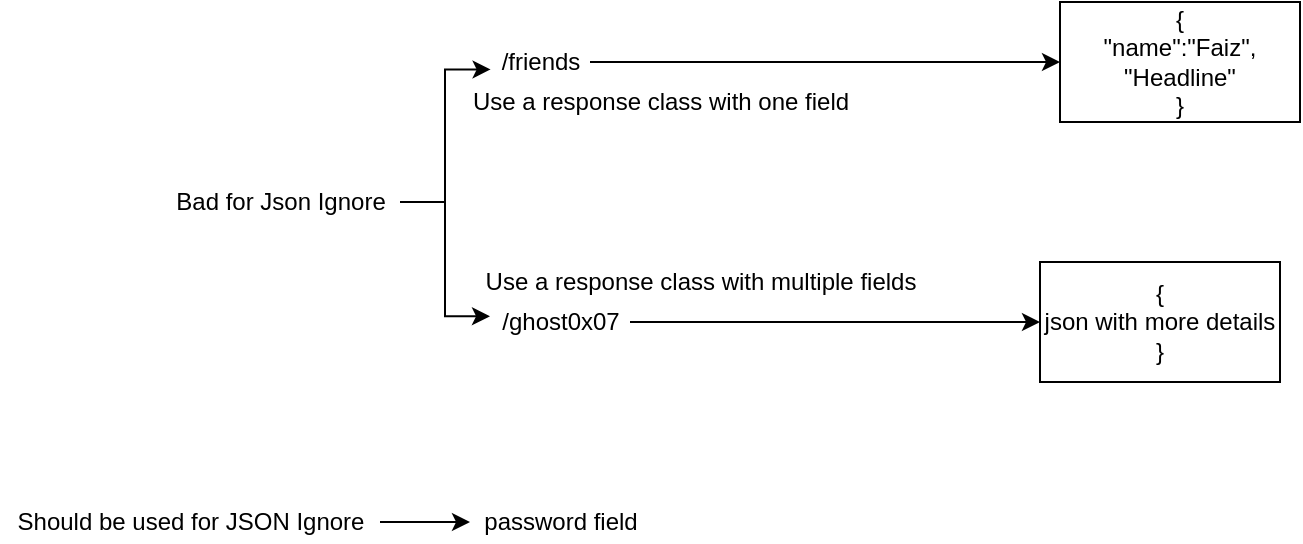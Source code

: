 <mxfile version="14.4.3" type="device" pages="6"><diagram id="vs1zwsJCMgfAysc4FMAo" name="JSON Ignore Issues"><mxGraphModel dx="2512" dy="822" grid="1" gridSize="10" guides="1" tooltips="1" connect="1" arrows="1" fold="1" page="1" pageScale="1" pageWidth="850" pageHeight="1100" math="0" shadow="0"><root><mxCell id="0"/><mxCell id="1" parent="0"/><mxCell id="F5QR_oAaJlvIpPmbek5p-10" style="edgeStyle=orthogonalEdgeStyle;rounded=0;orthogonalLoop=1;jettySize=auto;html=1;" parent="1" source="F5QR_oAaJlvIpPmbek5p-2" target="F5QR_oAaJlvIpPmbek5p-3" edge="1"><mxGeometry relative="1" as="geometry"/></mxCell><mxCell id="F5QR_oAaJlvIpPmbek5p-2" value="/friends" style="text;html=1;align=center;verticalAlign=middle;resizable=0;points=[];autosize=1;" parent="1" vertex="1"><mxGeometry x="165" y="230" width="50" height="20" as="geometry"/></mxCell><mxCell id="F5QR_oAaJlvIpPmbek5p-3" value="{&lt;br&gt;&quot;name&quot;:&quot;Faiz&quot;,&lt;br&gt;&quot;Headline&quot;&lt;br&gt;}" style="whiteSpace=wrap;html=1;" parent="1" vertex="1"><mxGeometry x="450" y="210" width="120" height="60" as="geometry"/></mxCell><mxCell id="F5QR_oAaJlvIpPmbek5p-11" style="edgeStyle=orthogonalEdgeStyle;rounded=0;orthogonalLoop=1;jettySize=auto;html=1;entryX=0;entryY=0.5;entryDx=0;entryDy=0;" parent="1" source="F5QR_oAaJlvIpPmbek5p-4" target="F5QR_oAaJlvIpPmbek5p-5" edge="1"><mxGeometry relative="1" as="geometry"/></mxCell><mxCell id="F5QR_oAaJlvIpPmbek5p-4" value="/ghost0x07" style="text;html=1;align=center;verticalAlign=middle;resizable=0;points=[];autosize=1;" parent="1" vertex="1"><mxGeometry x="165" y="360" width="70" height="20" as="geometry"/></mxCell><mxCell id="F5QR_oAaJlvIpPmbek5p-5" value="{&lt;br&gt;json with more details&lt;br&gt;}" style="whiteSpace=wrap;html=1;" parent="1" vertex="1"><mxGeometry x="440" y="340" width="120" height="60" as="geometry"/></mxCell><mxCell id="F5QR_oAaJlvIpPmbek5p-6" value="password field" style="text;html=1;align=center;verticalAlign=middle;resizable=0;points=[];autosize=1;" parent="1" vertex="1"><mxGeometry x="155" y="460" width="90" height="20" as="geometry"/></mxCell><mxCell id="F5QR_oAaJlvIpPmbek5p-8" style="edgeStyle=orthogonalEdgeStyle;rounded=0;orthogonalLoop=1;jettySize=auto;html=1;entryX=0.006;entryY=0.686;entryDx=0;entryDy=0;entryPerimeter=0;" parent="1" source="F5QR_oAaJlvIpPmbek5p-7" target="F5QR_oAaJlvIpPmbek5p-2" edge="1"><mxGeometry relative="1" as="geometry"/></mxCell><mxCell id="F5QR_oAaJlvIpPmbek5p-9" style="edgeStyle=orthogonalEdgeStyle;rounded=0;orthogonalLoop=1;jettySize=auto;html=1;entryX=0;entryY=0.357;entryDx=0;entryDy=0;entryPerimeter=0;" parent="1" source="F5QR_oAaJlvIpPmbek5p-7" target="F5QR_oAaJlvIpPmbek5p-4" edge="1"><mxGeometry relative="1" as="geometry"/></mxCell><mxCell id="F5QR_oAaJlvIpPmbek5p-7" value="Bad for Json Ignore" style="text;html=1;align=center;verticalAlign=middle;resizable=0;points=[];autosize=1;" parent="1" vertex="1"><mxGeometry y="300" width="120" height="20" as="geometry"/></mxCell><mxCell id="F5QR_oAaJlvIpPmbek5p-13" style="edgeStyle=orthogonalEdgeStyle;rounded=0;orthogonalLoop=1;jettySize=auto;html=1;" parent="1" source="F5QR_oAaJlvIpPmbek5p-12" target="F5QR_oAaJlvIpPmbek5p-6" edge="1"><mxGeometry relative="1" as="geometry"/></mxCell><mxCell id="F5QR_oAaJlvIpPmbek5p-12" value="Should be used for JSON Ignore" style="text;html=1;align=center;verticalAlign=middle;resizable=0;points=[];autosize=1;" parent="1" vertex="1"><mxGeometry x="-80" y="460" width="190" height="20" as="geometry"/></mxCell><mxCell id="F5QR_oAaJlvIpPmbek5p-15" value="Use a response class with one field" style="text;html=1;align=center;verticalAlign=middle;resizable=0;points=[];autosize=1;" parent="1" vertex="1"><mxGeometry x="150" y="250" width="200" height="20" as="geometry"/></mxCell><mxCell id="F5QR_oAaJlvIpPmbek5p-16" value="Use a response class with multiple fields" style="text;html=1;align=center;verticalAlign=middle;resizable=0;points=[];autosize=1;" parent="1" vertex="1"><mxGeometry x="155" y="340" width="230" height="20" as="geometry"/></mxCell></root></mxGraphModel></diagram><diagram id="OePsOs2jN_VARXBi1wXd" name="Objects and Null"><mxGraphModel dx="1673" dy="967" grid="1" gridSize="10" guides="1" tooltips="1" connect="1" arrows="1" fold="1" page="1" pageScale="1" pageWidth="850" pageHeight="1100" math="0" shadow="0"><root><mxCell id="zKt8XuOBOq3faMp5qal7-0"/><mxCell id="zKt8XuOBOq3faMp5qal7-1" parent="zKt8XuOBOq3faMp5qal7-0"/><mxCell id="zKt8XuOBOq3faMp5qal7-2" value="private Set&amp;lt;String&amp;gt; books;" style="text;html=1;align=center;verticalAlign=middle;resizable=0;points=[];autosize=1;" vertex="1" parent="zKt8XuOBOq3faMp5qal7-1"><mxGeometry x="245" y="70" width="160" height="20" as="geometry"/></mxCell><mxCell id="zKt8XuOBOq3faMp5qal7-5" value="Empty/null" style="whiteSpace=wrap;html=1;" vertex="1" parent="zKt8XuOBOq3faMp5qal7-1"><mxGeometry x="425" y="430" width="120" height="60" as="geometry"/></mxCell><mxCell id="zKt8XuOBOq3faMp5qal7-6" value="private Set&amp;lt;String&amp;gt; books = new HashSet&amp;lt;String&amp;gt;();" style="text;html=1;align=center;verticalAlign=middle;resizable=0;points=[];autosize=1;" vertex="1" parent="zKt8XuOBOq3faMp5qal7-1"><mxGeometry x="210" y="330" width="300" height="20" as="geometry"/></mxCell><mxCell id="zKt8XuOBOq3faMp5qal7-12" style="edgeStyle=orthogonalEdgeStyle;rounded=0;orthogonalLoop=1;jettySize=auto;html=1;" edge="1" parent="zKt8XuOBOq3faMp5qal7-1" source="zKt8XuOBOq3faMp5qal7-7" target="zKt8XuOBOq3faMp5qal7-5"><mxGeometry relative="1" as="geometry"/></mxCell><mxCell id="zKt8XuOBOq3faMp5qal7-7" value="0x211267" style="whiteSpace=wrap;html=1;" vertex="1" parent="zKt8XuOBOq3faMp5qal7-1"><mxGeometry x="210" y="430" width="120" height="60" as="geometry"/></mxCell><mxCell id="zKt8XuOBOq3faMp5qal7-8" value="null" style="whiteSpace=wrap;html=1;" vertex="1" parent="zKt8XuOBOq3faMp5qal7-1"><mxGeometry x="270" y="110" width="120" height="60" as="geometry"/></mxCell><mxCell id="zKt8XuOBOq3faMp5qal7-9" value="books" style="text;html=1;align=center;verticalAlign=middle;resizable=0;points=[];autosize=1;" vertex="1" parent="zKt8XuOBOq3faMp5qal7-1"><mxGeometry x="305" y="180" width="50" height="20" as="geometry"/></mxCell><mxCell id="zKt8XuOBOq3faMp5qal7-10" value="books" style="text;html=1;align=center;verticalAlign=middle;resizable=0;points=[];autosize=1;" vertex="1" parent="zKt8XuOBOq3faMp5qal7-1"><mxGeometry x="245" y="500" width="50" height="20" as="geometry"/></mxCell><mxCell id="zKt8XuOBOq3faMp5qal7-11" value="Hashset" style="text;html=1;align=center;verticalAlign=middle;resizable=0;points=[];autosize=1;" vertex="1" parent="zKt8XuOBOq3faMp5qal7-1"><mxGeometry x="450" y="500" width="60" height="20" as="geometry"/></mxCell></root></mxGraphModel></diagram><diagram id="m2wd3IAW56DDETyAjLcL" name="Architecture"><mxGraphModel dx="1515" dy="329" grid="1" gridSize="10" guides="1" tooltips="1" connect="1" arrows="1" fold="1" page="1" pageScale="1" pageWidth="850" pageHeight="1100" math="0" shadow="0"><root><mxCell id="hu4MHRrZsPbitcZD-IxU-0"/><mxCell id="hu4MHRrZsPbitcZD-IxU-1" parent="hu4MHRrZsPbitcZD-IxU-0"/><mxCell id="hu4MHRrZsPbitcZD-IxU-5" style="edgeStyle=orthogonalEdgeStyle;rounded=0;orthogonalLoop=1;jettySize=auto;html=1;" parent="hu4MHRrZsPbitcZD-IxU-1" source="hu4MHRrZsPbitcZD-IxU-2" target="hu4MHRrZsPbitcZD-IxU-4" edge="1"><mxGeometry relative="1" as="geometry"><Array as="points"><mxPoint x="420" y="70"/><mxPoint x="420" y="70"/></Array></mxGeometry></mxCell><mxCell id="hu4MHRrZsPbitcZD-IxU-2" value="Client" style="whiteSpace=wrap;html=1;" parent="hu4MHRrZsPbitcZD-IxU-1" vertex="1"><mxGeometry x="110" y="60" width="120" height="60" as="geometry"/></mxCell><mxCell id="hu4MHRrZsPbitcZD-IxU-6" style="edgeStyle=orthogonalEdgeStyle;rounded=0;orthogonalLoop=1;jettySize=auto;html=1;" parent="hu4MHRrZsPbitcZD-IxU-1" source="hu4MHRrZsPbitcZD-IxU-4" edge="1"><mxGeometry relative="1" as="geometry"><mxPoint x="230" y="110" as="targetPoint"/><Array as="points"><mxPoint x="230" y="110"/></Array></mxGeometry></mxCell><mxCell id="hu4MHRrZsPbitcZD-IxU-4" value="Server" style="whiteSpace=wrap;html=1;" parent="hu4MHRrZsPbitcZD-IxU-1" vertex="1"><mxGeometry x="490" y="60" width="120" height="60" as="geometry"/></mxCell><mxCell id="hu4MHRrZsPbitcZD-IxU-7" value="Request" style="text;html=1;align=center;verticalAlign=middle;resizable=0;points=[];autosize=1;" parent="hu4MHRrZsPbitcZD-IxU-1" vertex="1"><mxGeometry x="335" y="40" width="60" height="20" as="geometry"/></mxCell><mxCell id="hu4MHRrZsPbitcZD-IxU-8" value="Response" style="text;html=1;align=center;verticalAlign=middle;resizable=0;points=[];autosize=1;" parent="hu4MHRrZsPbitcZD-IxU-1" vertex="1"><mxGeometry x="330" y="90" width="70" height="20" as="geometry"/></mxCell><mxCell id="hu4MHRrZsPbitcZD-IxU-15" style="edgeStyle=orthogonalEdgeStyle;rounded=0;orthogonalLoop=1;jettySize=auto;html=1;entryX=0;entryY=0.5;entryDx=0;entryDy=0;" parent="hu4MHRrZsPbitcZD-IxU-1" source="hu4MHRrZsPbitcZD-IxU-9" target="hu4MHRrZsPbitcZD-IxU-11" edge="1"><mxGeometry relative="1" as="geometry"><Array as="points"><mxPoint x="355" y="230"/><mxPoint x="355" y="195"/></Array></mxGeometry></mxCell><mxCell id="hu4MHRrZsPbitcZD-IxU-9" value="Client" style="whiteSpace=wrap;html=1;" parent="hu4MHRrZsPbitcZD-IxU-1" vertex="1"><mxGeometry x="110" y="220" width="120" height="60" as="geometry"/></mxCell><mxCell id="hu4MHRrZsPbitcZD-IxU-10" value="Server" style="whiteSpace=wrap;html=1;" parent="hu4MHRrZsPbitcZD-IxU-1" vertex="1"><mxGeometry x="590" y="180" width="50" height="120" as="geometry"/></mxCell><mxCell id="hu4MHRrZsPbitcZD-IxU-11" value="Input" style="whiteSpace=wrap;html=1;" parent="hu4MHRrZsPbitcZD-IxU-1" vertex="1"><mxGeometry x="480" y="180" width="110" height="30" as="geometry"/></mxCell><mxCell id="hu4MHRrZsPbitcZD-IxU-12" value="Process" style="whiteSpace=wrap;html=1;" parent="hu4MHRrZsPbitcZD-IxU-1" vertex="1"><mxGeometry x="480" y="210" width="110" height="60" as="geometry"/></mxCell><mxCell id="hu4MHRrZsPbitcZD-IxU-16" style="edgeStyle=orthogonalEdgeStyle;rounded=0;orthogonalLoop=1;jettySize=auto;html=1;entryX=1;entryY=0.75;entryDx=0;entryDy=0;" parent="hu4MHRrZsPbitcZD-IxU-1" source="hu4MHRrZsPbitcZD-IxU-13" target="hu4MHRrZsPbitcZD-IxU-9" edge="1"><mxGeometry relative="1" as="geometry"/></mxCell><mxCell id="hu4MHRrZsPbitcZD-IxU-13" value="Output" style="whiteSpace=wrap;html=1;" parent="hu4MHRrZsPbitcZD-IxU-1" vertex="1"><mxGeometry x="480" y="270" width="110" height="30" as="geometry"/></mxCell><mxCell id="hu4MHRrZsPbitcZD-IxU-19" value="Input" style="whiteSpace=wrap;html=1;" parent="hu4MHRrZsPbitcZD-IxU-1" vertex="1"><mxGeometry x="200" y="550" width="120" height="60" as="geometry"/></mxCell><mxCell id="hu4MHRrZsPbitcZD-IxU-20" value="Process" style="whiteSpace=wrap;html=1;" parent="hu4MHRrZsPbitcZD-IxU-1" vertex="1"><mxGeometry x="320" y="550" width="220" height="60" as="geometry"/></mxCell><mxCell id="hu4MHRrZsPbitcZD-IxU-22" value="Output" style="whiteSpace=wrap;html=1;" parent="hu4MHRrZsPbitcZD-IxU-1" vertex="1"><mxGeometry x="540" y="550" width="120" height="60" as="geometry"/></mxCell><mxCell id="hu4MHRrZsPbitcZD-IxU-23" value="Controller" style="whiteSpace=wrap;html=1;" parent="hu4MHRrZsPbitcZD-IxU-1" vertex="1"><mxGeometry x="200" y="490" width="460" height="60" as="geometry"/></mxCell><mxCell id="hu4MHRrZsPbitcZD-IxU-25" value="Input" style="whiteSpace=wrap;html=1;" parent="hu4MHRrZsPbitcZD-IxU-1" vertex="1"><mxGeometry x="180" y="770" width="120" height="60" as="geometry"/></mxCell><mxCell id="hu4MHRrZsPbitcZD-IxU-31" style="edgeStyle=orthogonalEdgeStyle;rounded=0;orthogonalLoop=1;jettySize=auto;html=1;" parent="hu4MHRrZsPbitcZD-IxU-1" source="hu4MHRrZsPbitcZD-IxU-26" edge="1"><mxGeometry relative="1" as="geometry"><mxPoint x="410" y="940" as="targetPoint"/></mxGeometry></mxCell><mxCell id="hu4MHRrZsPbitcZD-IxU-26" value="Process" style="whiteSpace=wrap;html=1;" parent="hu4MHRrZsPbitcZD-IxU-1" vertex="1"><mxGeometry x="300" y="770" width="220" height="60" as="geometry"/></mxCell><mxCell id="hu4MHRrZsPbitcZD-IxU-37" style="edgeStyle=orthogonalEdgeStyle;rounded=0;orthogonalLoop=1;jettySize=auto;html=1;entryX=-0.028;entryY=0.198;entryDx=0;entryDy=0;entryPerimeter=0;" parent="hu4MHRrZsPbitcZD-IxU-1" source="hu4MHRrZsPbitcZD-IxU-27" target="hu4MHRrZsPbitcZD-IxU-38" edge="1"><mxGeometry relative="1" as="geometry"><mxPoint x="760" y="800" as="targetPoint"/><Array as="points"/></mxGeometry></mxCell><mxCell id="hu4MHRrZsPbitcZD-IxU-27" value="Output" style="whiteSpace=wrap;html=1;" parent="hu4MHRrZsPbitcZD-IxU-1" vertex="1"><mxGeometry x="520" y="770" width="120" height="60" as="geometry"/></mxCell><mxCell id="hu4MHRrZsPbitcZD-IxU-28" value="@RestController" style="whiteSpace=wrap;html=1;" parent="hu4MHRrZsPbitcZD-IxU-1" vertex="1"><mxGeometry x="180" y="710" width="460" height="60" as="geometry"/></mxCell><mxCell id="hu4MHRrZsPbitcZD-IxU-30" style="edgeStyle=orthogonalEdgeStyle;rounded=0;orthogonalLoop=1;jettySize=auto;html=1;entryX=0;entryY=0.5;entryDx=0;entryDy=0;" parent="hu4MHRrZsPbitcZD-IxU-1" source="hu4MHRrZsPbitcZD-IxU-29" target="hu4MHRrZsPbitcZD-IxU-25" edge="1"><mxGeometry relative="1" as="geometry"/></mxCell><mxCell id="hu4MHRrZsPbitcZD-IxU-29" value="HTTP Request" style="whiteSpace=wrap;html=1;" parent="hu4MHRrZsPbitcZD-IxU-1" vertex="1"><mxGeometry x="-130" y="710" width="120" height="420" as="geometry"/></mxCell><mxCell id="hu4MHRrZsPbitcZD-IxU-34" style="edgeStyle=orthogonalEdgeStyle;rounded=0;orthogonalLoop=1;jettySize=auto;html=1;entryX=0.5;entryY=0;entryDx=0;entryDy=0;" parent="hu4MHRrZsPbitcZD-IxU-1" source="hu4MHRrZsPbitcZD-IxU-32" target="hu4MHRrZsPbitcZD-IxU-35" edge="1"><mxGeometry relative="1" as="geometry"><mxPoint x="410" y="1050" as="targetPoint"/></mxGeometry></mxCell><mxCell id="hu4MHRrZsPbitcZD-IxU-39" value="" style="edgeStyle=orthogonalEdgeStyle;rounded=0;orthogonalLoop=1;jettySize=auto;html=1;" parent="hu4MHRrZsPbitcZD-IxU-1" source="hu4MHRrZsPbitcZD-IxU-32" target="hu4MHRrZsPbitcZD-IxU-26" edge="1"><mxGeometry relative="1" as="geometry"/></mxCell><mxCell id="hu4MHRrZsPbitcZD-IxU-32" value="Service" style="whiteSpace=wrap;html=1;" parent="hu4MHRrZsPbitcZD-IxU-1" vertex="1"><mxGeometry x="350" y="940" width="120" height="60" as="geometry"/></mxCell><mxCell id="hu4MHRrZsPbitcZD-IxU-35" value="Service Implementation" style="whiteSpace=wrap;html=1;" parent="hu4MHRrZsPbitcZD-IxU-1" vertex="1"><mxGeometry x="350" y="1070" width="120" height="60" as="geometry"/></mxCell><mxCell id="hu4MHRrZsPbitcZD-IxU-38" value="HTTP Response" style="whiteSpace=wrap;html=1;" parent="hu4MHRrZsPbitcZD-IxU-1" vertex="1"><mxGeometry x="770" y="720" width="120" height="400" as="geometry"/></mxCell><mxCell id="hu4MHRrZsPbitcZD-IxU-40" value="@RequestMapping" style="whiteSpace=wrap;html=1;" parent="hu4MHRrZsPbitcZD-IxU-1" vertex="1"><mxGeometry x="180" y="1320" width="120" height="60" as="geometry"/></mxCell><mxCell id="hu4MHRrZsPbitcZD-IxU-41" style="edgeStyle=orthogonalEdgeStyle;rounded=0;orthogonalLoop=1;jettySize=auto;html=1;" parent="hu4MHRrZsPbitcZD-IxU-1" source="hu4MHRrZsPbitcZD-IxU-42" edge="1"><mxGeometry relative="1" as="geometry"><mxPoint x="410" y="1490" as="targetPoint"/></mxGeometry></mxCell><mxCell id="hu4MHRrZsPbitcZD-IxU-42" value="Process" style="whiteSpace=wrap;html=1;" parent="hu4MHRrZsPbitcZD-IxU-1" vertex="1"><mxGeometry x="300" y="1320" width="220" height="60" as="geometry"/></mxCell><mxCell id="hu4MHRrZsPbitcZD-IxU-44" value="Header is todo" style="whiteSpace=wrap;html=1;" parent="hu4MHRrZsPbitcZD-IxU-1" vertex="1"><mxGeometry x="520" y="1320" width="120" height="60" as="geometry"/></mxCell><mxCell id="hu4MHRrZsPbitcZD-IxU-45" value="@RestController" style="whiteSpace=wrap;html=1;" parent="hu4MHRrZsPbitcZD-IxU-1" vertex="1"><mxGeometry x="180" y="1260" width="460" height="60" as="geometry"/></mxCell><mxCell id="hu4MHRrZsPbitcZD-IxU-47" value="HTTP Request" style="whiteSpace=wrap;html=1;" parent="hu4MHRrZsPbitcZD-IxU-1" vertex="1"><mxGeometry x="-180" y="1260" width="100" height="420" as="geometry"/></mxCell><mxCell id="hu4MHRrZsPbitcZD-IxU-48" style="edgeStyle=orthogonalEdgeStyle;rounded=0;orthogonalLoop=1;jettySize=auto;html=1;entryX=0.464;entryY=-0.022;entryDx=0;entryDy=0;entryPerimeter=0;" parent="hu4MHRrZsPbitcZD-IxU-1" source="hu4MHRrZsPbitcZD-IxU-50" target="9wCbcCjDRB98v-EEa5ZU-0" edge="1"><mxGeometry relative="1" as="geometry"><mxPoint x="410" y="1600" as="targetPoint"/></mxGeometry></mxCell><mxCell id="hu4MHRrZsPbitcZD-IxU-49" value="" style="edgeStyle=orthogonalEdgeStyle;rounded=0;orthogonalLoop=1;jettySize=auto;html=1;" parent="hu4MHRrZsPbitcZD-IxU-1" source="hu4MHRrZsPbitcZD-IxU-50" target="hu4MHRrZsPbitcZD-IxU-42" edge="1"><mxGeometry relative="1" as="geometry"/></mxCell><mxCell id="hu4MHRrZsPbitcZD-IxU-50" value="AuthorService" style="whiteSpace=wrap;html=1;" parent="hu4MHRrZsPbitcZD-IxU-1" vertex="1"><mxGeometry x="350" y="1490" width="120" height="60" as="geometry"/></mxCell><mxCell id="hu4MHRrZsPbitcZD-IxU-51" value="ListAuthorCRUDService" style="whiteSpace=wrap;html=1;" parent="hu4MHRrZsPbitcZD-IxU-1" vertex="1"><mxGeometry x="250" y="1760" width="135" height="80" as="geometry"/></mxCell><mxCell id="hu4MHRrZsPbitcZD-IxU-52" value="HTTP Response" style="whiteSpace=wrap;html=1;" parent="hu4MHRrZsPbitcZD-IxU-1" vertex="1"><mxGeometry x="870" y="1270" width="110" height="420" as="geometry"/></mxCell><mxCell id="hu4MHRrZsPbitcZD-IxU-60" style="edgeStyle=orthogonalEdgeStyle;rounded=0;orthogonalLoop=1;jettySize=auto;html=1;entryX=0;entryY=0.5;entryDx=0;entryDy=0;" parent="hu4MHRrZsPbitcZD-IxU-1" source="hu4MHRrZsPbitcZD-IxU-54" target="hu4MHRrZsPbitcZD-IxU-58" edge="1"><mxGeometry relative="1" as="geometry"/></mxCell><mxCell id="hu4MHRrZsPbitcZD-IxU-54" value="(Body)&lt;br&gt;JSON" style="whiteSpace=wrap;html=1;imageHeight=21;" parent="hu4MHRrZsPbitcZD-IxU-1" vertex="1"><mxGeometry x="-80" y="1400" width="120" height="280" as="geometry"/></mxCell><mxCell id="hu4MHRrZsPbitcZD-IxU-59" style="edgeStyle=orthogonalEdgeStyle;rounded=0;orthogonalLoop=1;jettySize=auto;html=1;entryX=0;entryY=0.5;entryDx=0;entryDy=0;" parent="hu4MHRrZsPbitcZD-IxU-1" source="hu4MHRrZsPbitcZD-IxU-55" target="hu4MHRrZsPbitcZD-IxU-40" edge="1"><mxGeometry relative="1" as="geometry"/></mxCell><mxCell id="hu4MHRrZsPbitcZD-IxU-55" value="(Header)&lt;br&gt;Path&lt;br&gt;Method" style="whiteSpace=wrap;html=1;imageHeight=21;" parent="hu4MHRrZsPbitcZD-IxU-1" vertex="1"><mxGeometry x="-80" y="1260" width="120" height="140" as="geometry"/></mxCell><mxCell id="hu4MHRrZsPbitcZD-IxU-56" value="(Body)&lt;br&gt;Json" style="whiteSpace=wrap;html=1;imageHeight=21;" parent="hu4MHRrZsPbitcZD-IxU-1" vertex="1"><mxGeometry x="750" y="1410" width="120" height="280" as="geometry"/></mxCell><mxCell id="hu4MHRrZsPbitcZD-IxU-57" value="Header" style="whiteSpace=wrap;html=1;imageHeight=21;" parent="hu4MHRrZsPbitcZD-IxU-1" vertex="1"><mxGeometry x="750" y="1270" width="120" height="140" as="geometry"/></mxCell><mxCell id="hu4MHRrZsPbitcZD-IxU-61" style="edgeStyle=orthogonalEdgeStyle;rounded=0;orthogonalLoop=1;jettySize=auto;html=1;entryX=0.5;entryY=0;entryDx=0;entryDy=0;" parent="hu4MHRrZsPbitcZD-IxU-1" source="hu4MHRrZsPbitcZD-IxU-58" target="hu4MHRrZsPbitcZD-IxU-62" edge="1"><mxGeometry relative="1" as="geometry"><mxPoint x="240" y="1500" as="targetPoint"/></mxGeometry></mxCell><mxCell id="hu4MHRrZsPbitcZD-IxU-58" value="@RequestBody" style="whiteSpace=wrap;html=1;" parent="hu4MHRrZsPbitcZD-IxU-1" vertex="1"><mxGeometry x="180" y="1380" width="120" height="60" as="geometry"/></mxCell><mxCell id="hu4MHRrZsPbitcZD-IxU-69" style="edgeStyle=orthogonalEdgeStyle;rounded=0;orthogonalLoop=1;jettySize=auto;html=1;entryX=0.5;entryY=1;entryDx=0;entryDy=0;" parent="hu4MHRrZsPbitcZD-IxU-1" source="hu4MHRrZsPbitcZD-IxU-62" target="hu4MHRrZsPbitcZD-IxU-58" edge="1"><mxGeometry relative="1" as="geometry"/></mxCell><mxCell id="hu4MHRrZsPbitcZD-IxU-62" value="Author" style="whiteSpace=wrap;html=1;" parent="hu4MHRrZsPbitcZD-IxU-1" vertex="1"><mxGeometry x="120" y="1590" width="120" height="60" as="geometry"/></mxCell><mxCell id="hu4MHRrZsPbitcZD-IxU-65" style="edgeStyle=orthogonalEdgeStyle;rounded=0;orthogonalLoop=1;jettySize=auto;html=1;entryX=0.5;entryY=0;entryDx=0;entryDy=0;" parent="hu4MHRrZsPbitcZD-IxU-1" source="hu4MHRrZsPbitcZD-IxU-63" target="hu4MHRrZsPbitcZD-IxU-64" edge="1"><mxGeometry relative="1" as="geometry"/></mxCell><mxCell id="hu4MHRrZsPbitcZD-IxU-67" style="edgeStyle=orthogonalEdgeStyle;rounded=0;orthogonalLoop=1;jettySize=auto;html=1;" parent="hu4MHRrZsPbitcZD-IxU-1" source="hu4MHRrZsPbitcZD-IxU-63" target="hu4MHRrZsPbitcZD-IxU-56" edge="1"><mxGeometry relative="1" as="geometry"/></mxCell><mxCell id="hu4MHRrZsPbitcZD-IxU-63" value="ResponseBody" style="whiteSpace=wrap;html=1;" parent="hu4MHRrZsPbitcZD-IxU-1" vertex="1"><mxGeometry x="520" y="1380" width="120" height="60" as="geometry"/></mxCell><mxCell id="hu4MHRrZsPbitcZD-IxU-68" style="edgeStyle=orthogonalEdgeStyle;rounded=0;orthogonalLoop=1;jettySize=auto;html=1;" parent="hu4MHRrZsPbitcZD-IxU-1" source="hu4MHRrZsPbitcZD-IxU-64" target="hu4MHRrZsPbitcZD-IxU-63" edge="1"><mxGeometry relative="1" as="geometry"/></mxCell><mxCell id="hu4MHRrZsPbitcZD-IxU-64" value="ResponseAuthor" style="whiteSpace=wrap;html=1;" parent="hu4MHRrZsPbitcZD-IxU-1" vertex="1"><mxGeometry x="520" y="1590" width="120" height="60" as="geometry"/></mxCell><mxCell id="hu4MHRrZsPbitcZD-IxU-70" value="@Autowired" style="text;html=1;align=center;verticalAlign=middle;resizable=0;points=[];autosize=1;" parent="hu4MHRrZsPbitcZD-IxU-1" vertex="1"><mxGeometry x="240" y="1740" width="80" height="20" as="geometry"/></mxCell><mxCell id="9wCbcCjDRB98v-EEa5ZU-0" value="DBAuthorCRUDService" style="whiteSpace=wrap;html=1;" vertex="1" parent="hu4MHRrZsPbitcZD-IxU-1"><mxGeometry x="440" y="1760" width="140" height="80" as="geometry"/></mxCell></root></mxGraphModel></diagram><diagram id="bjtwbkMzUzCTwnhuA7g1" name="H2"><mxGraphModel dx="750" dy="329" grid="1" gridSize="10" guides="1" tooltips="1" connect="1" arrows="1" fold="1" page="1" pageScale="1" pageWidth="850" pageHeight="1100" math="0" shadow="0"><root><mxCell id="f4Oc-iGtJGcGsopDjz5_-0"/><mxCell id="f4Oc-iGtJGcGsopDjz5_-1" parent="f4Oc-iGtJGcGsopDjz5_-0"/><mxCell id="f4Oc-iGtJGcGsopDjz5_-6" style="edgeStyle=orthogonalEdgeStyle;rounded=0;orthogonalLoop=1;jettySize=auto;html=1;entryX=0;entryY=0.25;entryDx=0;entryDy=0;" edge="1" parent="f4Oc-iGtJGcGsopDjz5_-1" source="f4Oc-iGtJGcGsopDjz5_-2" target="f4Oc-iGtJGcGsopDjz5_-3"><mxGeometry relative="1" as="geometry"/></mxCell><mxCell id="f4Oc-iGtJGcGsopDjz5_-2" value="Spring Boot Application" style="whiteSpace=wrap;html=1;" vertex="1" parent="f4Oc-iGtJGcGsopDjz5_-1"><mxGeometry x="330" y="30" width="120" height="60" as="geometry"/></mxCell><mxCell id="f4Oc-iGtJGcGsopDjz5_-3" value="SpringBoot" style="whiteSpace=wrap;html=1;" vertex="1" parent="f4Oc-iGtJGcGsopDjz5_-1"><mxGeometry x="630" y="30" width="130" height="120" as="geometry"/></mxCell><mxCell id="f4Oc-iGtJGcGsopDjz5_-4" value="MyCode" style="whiteSpace=wrap;html=1;" vertex="1" parent="f4Oc-iGtJGcGsopDjz5_-1"><mxGeometry x="750" y="30" width="120" height="60" as="geometry"/></mxCell><mxCell id="f4Oc-iGtJGcGsopDjz5_-5" value="H2 Database" style="whiteSpace=wrap;html=1;" vertex="1" parent="f4Oc-iGtJGcGsopDjz5_-1"><mxGeometry x="750" y="90" width="120" height="60" as="geometry"/></mxCell><mxCell id="f4Oc-iGtJGcGsopDjz5_-7" value="H2 Database Dependency" style="text;html=1;align=center;verticalAlign=middle;resizable=0;points=[];autosize=1;" vertex="1" parent="f4Oc-iGtJGcGsopDjz5_-1"><mxGeometry x="460" y="30" width="160" height="20" as="geometry"/></mxCell><mxCell id="f4Oc-iGtJGcGsopDjz5_-8" value="SQL" style="text;html=1;align=center;verticalAlign=middle;resizable=0;points=[];autosize=1;" vertex="1" parent="f4Oc-iGtJGcGsopDjz5_-1"><mxGeometry x="410" y="230" width="40" height="20" as="geometry"/></mxCell><mxCell id="f4Oc-iGtJGcGsopDjz5_-9" value="private String" style="text;html=1;align=center;verticalAlign=middle;resizable=0;points=[];autosize=1;" vertex="1" parent="f4Oc-iGtJGcGsopDjz5_-1"><mxGeometry x="590" y="260" width="90" height="20" as="geometry"/></mxCell><mxCell id="f4Oc-iGtJGcGsopDjz5_-10" value="Integer" style="text;html=1;align=center;verticalAlign=middle;resizable=0;points=[];autosize=1;" vertex="1" parent="f4Oc-iGtJGcGsopDjz5_-1"><mxGeometry x="595" y="310" width="50" height="20" as="geometry"/></mxCell><mxCell id="f4Oc-iGtJGcGsopDjz5_-11" value="Set&amp;lt;Book&amp;gt;" style="text;html=1;align=center;verticalAlign=middle;resizable=0;points=[];autosize=1;" vertex="1" parent="f4Oc-iGtJGcGsopDjz5_-1"><mxGeometry x="595" y="350" width="70" height="20" as="geometry"/></mxCell></root></mxGraphModel></diagram><diagram id="A7R4AcZERGyzrWGLvsV_" name="ddl-auto"><mxGraphModel dx="892" dy="391" grid="1" gridSize="10" guides="1" tooltips="1" connect="1" arrows="1" fold="1" page="1" pageScale="1" pageWidth="850" pageHeight="1100" math="0" shadow="0"><root><mxCell id="NOwSjn4lajLpu3vGgxNs-0"/><mxCell id="NOwSjn4lajLpu3vGgxNs-1" parent="NOwSjn4lajLpu3vGgxNs-0"/><mxCell id="NOwSjn4lajLpu3vGgxNs-5" style="edgeStyle=orthogonalEdgeStyle;rounded=0;orthogonalLoop=1;jettySize=auto;html=1;" edge="1" parent="NOwSjn4lajLpu3vGgxNs-1" source="NOwSjn4lajLpu3vGgxNs-2" target="NOwSjn4lajLpu3vGgxNs-4"><mxGeometry relative="1" as="geometry"/></mxCell><mxCell id="NOwSjn4lajLpu3vGgxNs-2" value="Starts" style="whiteSpace=wrap;html=1;" vertex="1" parent="NOwSjn4lajLpu3vGgxNs-1"><mxGeometry x="130" y="100" width="120" height="60" as="geometry"/></mxCell><mxCell id="NOwSjn4lajLpu3vGgxNs-9" style="edgeStyle=orthogonalEdgeStyle;rounded=0;orthogonalLoop=1;jettySize=auto;html=1;" edge="1" parent="NOwSjn4lajLpu3vGgxNs-1" source="NOwSjn4lajLpu3vGgxNs-3"><mxGeometry relative="1" as="geometry"><mxPoint x="510" y="350" as="targetPoint"/></mxGeometry></mxCell><mxCell id="NOwSjn4lajLpu3vGgxNs-3" value="Stops" style="whiteSpace=wrap;html=1;" vertex="1" parent="NOwSjn4lajLpu3vGgxNs-1"><mxGeometry x="630" y="100" width="120" height="60" as="geometry"/></mxCell><mxCell id="NOwSjn4lajLpu3vGgxNs-6" style="edgeStyle=orthogonalEdgeStyle;rounded=0;orthogonalLoop=1;jettySize=auto;html=1;" edge="1" parent="NOwSjn4lajLpu3vGgxNs-1" source="NOwSjn4lajLpu3vGgxNs-4"><mxGeometry relative="1" as="geometry"><mxPoint x="360" y="410" as="targetPoint"/></mxGeometry></mxCell><mxCell id="NOwSjn4lajLpu3vGgxNs-4" value="Oracle Database" style="whiteSpace=wrap;html=1;" vertex="1" parent="NOwSjn4lajLpu3vGgxNs-1"><mxGeometry x="170" y="380" width="120" height="60" as="geometry"/></mxCell><mxCell id="NOwSjn4lajLpu3vGgxNs-10" value="Delete Table" style="text;html=1;align=center;verticalAlign=middle;resizable=0;points=[];autosize=1;" vertex="1" parent="NOwSjn4lajLpu3vGgxNs-1"><mxGeometry x="490" y="340" width="80" height="20" as="geometry"/></mxCell></root></mxGraphModel></diagram><diagram id="J0r49-_kl6NtiAPyfKME" name="CrudRepository"><mxGraphModel dx="1874" dy="822" grid="1" gridSize="10" guides="1" tooltips="1" connect="1" arrows="1" fold="1" page="1" pageScale="1" pageWidth="850" pageHeight="1100" math="0" shadow="0"><root><mxCell id="oKEaBSMTX88L4e1eMmvH-0"/><mxCell id="oKEaBSMTX88L4e1eMmvH-1" parent="oKEaBSMTX88L4e1eMmvH-0"/></root></mxGraphModel></diagram></mxfile>